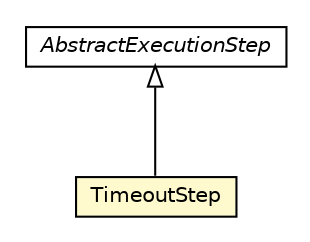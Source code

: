 #!/usr/local/bin/dot
#
# Class diagram 
# Generated by UMLGraph version R5_6-24-gf6e263 (http://www.umlgraph.org/)
#

digraph G {
	edge [fontname="Helvetica",fontsize=10,labelfontname="Helvetica",labelfontsize=10];
	node [fontname="Helvetica",fontsize=10,shape=plaintext];
	nodesep=0.25;
	ranksep=0.5;
	// com.orientechnologies.orient.core.sql.executor.AbstractExecutionStep
	c7938235 [label=<<table title="com.orientechnologies.orient.core.sql.executor.AbstractExecutionStep" border="0" cellborder="1" cellspacing="0" cellpadding="2" port="p" href="./AbstractExecutionStep.html">
		<tr><td><table border="0" cellspacing="0" cellpadding="1">
<tr><td align="center" balign="center"><font face="Helvetica-Oblique"> AbstractExecutionStep </font></td></tr>
		</table></td></tr>
		</table>>, URL="./AbstractExecutionStep.html", fontname="Helvetica", fontcolor="black", fontsize=10.0];
	// com.orientechnologies.orient.core.sql.executor.TimeoutStep
	c7938288 [label=<<table title="com.orientechnologies.orient.core.sql.executor.TimeoutStep" border="0" cellborder="1" cellspacing="0" cellpadding="2" port="p" bgcolor="lemonChiffon" href="./TimeoutStep.html">
		<tr><td><table border="0" cellspacing="0" cellpadding="1">
<tr><td align="center" balign="center"> TimeoutStep </td></tr>
		</table></td></tr>
		</table>>, URL="./TimeoutStep.html", fontname="Helvetica", fontcolor="black", fontsize=10.0];
	//com.orientechnologies.orient.core.sql.executor.TimeoutStep extends com.orientechnologies.orient.core.sql.executor.AbstractExecutionStep
	c7938235:p -> c7938288:p [dir=back,arrowtail=empty];
}

